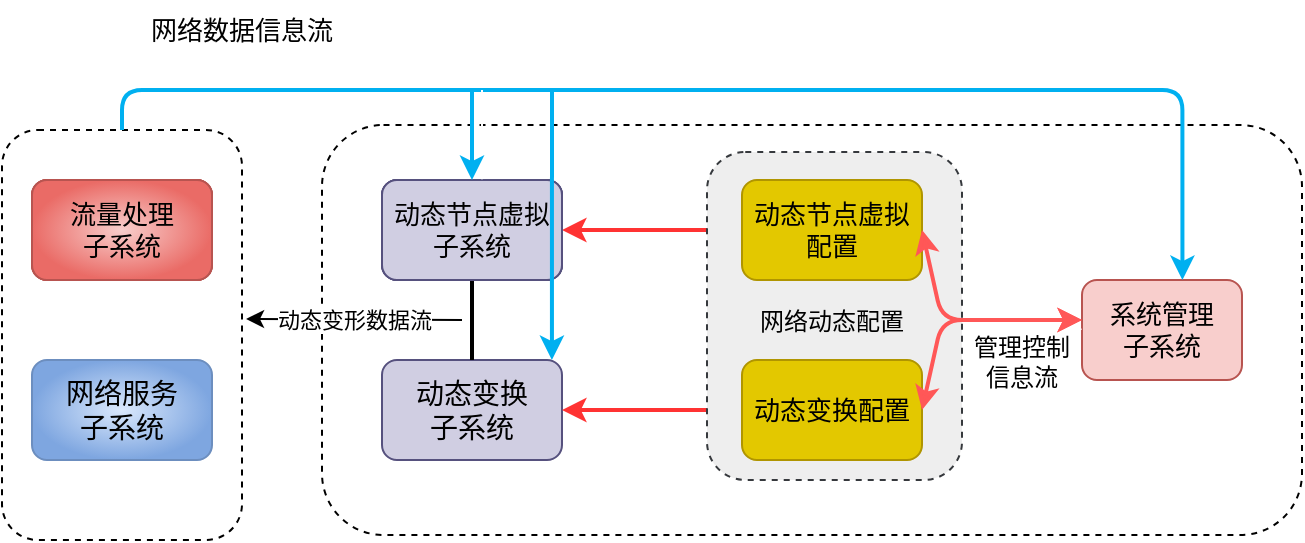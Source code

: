 <mxfile version="20.8.23" type="github">
  <diagram name="第 1 页" id="d8KrIHGw9mfeEf5koZi7">
    <mxGraphModel dx="1430" dy="737" grid="1" gridSize="10" guides="1" tooltips="1" connect="1" arrows="1" fold="1" page="1" pageScale="1" pageWidth="827" pageHeight="1169" math="0" shadow="0">
      <root>
        <mxCell id="0" />
        <mxCell id="1" parent="0" />
        <mxCell id="2jsZ0uLVg3BkoNoTCIlo-11" value="" style="rounded=1;whiteSpace=wrap;html=1;fillColor=none;gradientColor=#E5CCFF;gradientDirection=radial;dashed=1;" vertex="1" parent="1">
          <mxGeometry x="110" y="165" width="120" height="205" as="geometry" />
        </mxCell>
        <mxCell id="2jsZ0uLVg3BkoNoTCIlo-12" value="" style="rounded=1;whiteSpace=wrap;html=1;fillColor=none;gradientColor=#E5CCFF;gradientDirection=radial;dashed=1;fontSize=14;" vertex="1" parent="1">
          <mxGeometry x="270" y="162.5" width="490" height="205" as="geometry" />
        </mxCell>
        <mxCell id="2jsZ0uLVg3BkoNoTCIlo-3" value="流量处理&lt;br style=&quot;font-size: 14px;&quot;&gt;子系统" style="rounded=1;whiteSpace=wrap;html=1;fillColor=#f8cecc;gradientColor=#ea6b66;strokeColor=#b85450;gradientDirection=radial;fontSize=14;" vertex="1" parent="1">
          <mxGeometry x="125" y="190" width="90" height="50" as="geometry" />
        </mxCell>
        <mxCell id="2jsZ0uLVg3BkoNoTCIlo-4" value="网络服务&lt;br style=&quot;font-size: 14px;&quot;&gt;子系统" style="rounded=1;whiteSpace=wrap;html=1;fillColor=#dae8fc;gradientColor=#7ea6e0;strokeColor=#6c8ebf;gradientDirection=radial;fontSize=14;" vertex="1" parent="1">
          <mxGeometry x="125" y="280" width="90" height="50" as="geometry" />
        </mxCell>
        <mxCell id="2jsZ0uLVg3BkoNoTCIlo-5" value="动态节点虚拟子系统" style="rounded=1;whiteSpace=wrap;html=1;fillColor=#d0cee2;strokeColor=#56517e;gradientDirection=radial;fontSize=14;" vertex="1" parent="1">
          <mxGeometry x="300" y="190" width="90" height="50" as="geometry" />
        </mxCell>
        <mxCell id="2jsZ0uLVg3BkoNoTCIlo-6" value="动态变换&lt;br style=&quot;font-size: 14px;&quot;&gt;子系统" style="rounded=1;whiteSpace=wrap;html=1;fillColor=#d0cee2;strokeColor=#56517e;gradientDirection=radial;fontSize=14;" vertex="1" parent="1">
          <mxGeometry x="300" y="280" width="90" height="50" as="geometry" />
        </mxCell>
        <mxCell id="2jsZ0uLVg3BkoNoTCIlo-19" value="" style="edgeStyle=orthogonalEdgeStyle;rounded=1;orthogonalLoop=1;jettySize=auto;html=1;strokeColor=#FF3333;strokeWidth=2;" edge="1" parent="1" source="2jsZ0uLVg3BkoNoTCIlo-7" target="2jsZ0uLVg3BkoNoTCIlo-5">
          <mxGeometry relative="1" as="geometry" />
        </mxCell>
        <mxCell id="2jsZ0uLVg3BkoNoTCIlo-20" value="" style="edgeStyle=orthogonalEdgeStyle;rounded=1;orthogonalLoop=1;jettySize=auto;html=1;strokeColor=#FF3333;strokeWidth=2;" edge="1" parent="1" source="2jsZ0uLVg3BkoNoTCIlo-8" target="2jsZ0uLVg3BkoNoTCIlo-6">
          <mxGeometry relative="1" as="geometry" />
        </mxCell>
        <mxCell id="2jsZ0uLVg3BkoNoTCIlo-22" value="" style="rounded=1;whiteSpace=wrap;html=1;dashed=1;fontSize=14;fillColor=#eeeeee;gradientDirection=radial;strokeColor=#36393d;" vertex="1" parent="1">
          <mxGeometry x="462.5" y="176" width="127.5" height="164" as="geometry" />
        </mxCell>
        <mxCell id="2jsZ0uLVg3BkoNoTCIlo-8" value="动态变换配置" style="rounded=1;whiteSpace=wrap;html=1;fillColor=#e3c800;strokeColor=#B09500;gradientDirection=radial;fontColor=#000000;fontSize=13;" vertex="1" parent="1">
          <mxGeometry x="480" y="280" width="90" height="50" as="geometry" />
        </mxCell>
        <mxCell id="2jsZ0uLVg3BkoNoTCIlo-9" value="系统管理&lt;br style=&quot;font-size: 13px;&quot;&gt;子系统" style="rounded=1;whiteSpace=wrap;html=1;fillColor=#f8cecc;strokeColor=#b85450;gradientDirection=radial;fontSize=13;" vertex="1" parent="1">
          <mxGeometry x="650" y="240" width="80" height="50" as="geometry" />
        </mxCell>
        <mxCell id="2jsZ0uLVg3BkoNoTCIlo-16" value="" style="endArrow=none;html=1;rounded=1;exitX=0.5;exitY=0;exitDx=0;exitDy=0;entryX=0.5;entryY=1;entryDx=0;entryDy=0;strokeWidth=2;" edge="1" parent="1" source="2jsZ0uLVg3BkoNoTCIlo-6" target="2jsZ0uLVg3BkoNoTCIlo-5">
          <mxGeometry width="50" height="50" relative="1" as="geometry">
            <mxPoint x="300" y="290" as="sourcePoint" />
            <mxPoint x="350" y="240" as="targetPoint" />
          </mxGeometry>
        </mxCell>
        <mxCell id="2jsZ0uLVg3BkoNoTCIlo-17" value="" style="endArrow=classic;html=1;rounded=1;entryX=1.017;entryY=0.461;entryDx=0;entryDy=0;entryPerimeter=0;" edge="1" parent="1" target="2jsZ0uLVg3BkoNoTCIlo-11">
          <mxGeometry relative="1" as="geometry">
            <mxPoint x="340" y="260" as="sourcePoint" />
            <mxPoint x="250" y="260" as="targetPoint" />
          </mxGeometry>
        </mxCell>
        <mxCell id="2jsZ0uLVg3BkoNoTCIlo-18" value="动态变形数据流" style="edgeLabel;resizable=0;html=1;align=center;verticalAlign=middle;dashed=1;fillColor=none;gradientColor=#E5CCFF;gradientDirection=radial;" connectable="0" vertex="1" parent="2jsZ0uLVg3BkoNoTCIlo-17">
          <mxGeometry relative="1" as="geometry" />
        </mxCell>
        <mxCell id="2jsZ0uLVg3BkoNoTCIlo-21" value="网络动态配置" style="text;html=1;strokeColor=none;fillColor=none;align=center;verticalAlign=middle;whiteSpace=wrap;rounded=0;fontSize=12;" vertex="1" parent="1">
          <mxGeometry x="480" y="246" width="90" height="30" as="geometry" />
        </mxCell>
        <mxCell id="2jsZ0uLVg3BkoNoTCIlo-7" value="动态节点虚拟配置" style="rounded=1;whiteSpace=wrap;html=1;fillColor=#e3c800;strokeColor=#B09500;gradientDirection=radial;fontColor=#000000;fontSize=13;" vertex="1" parent="1">
          <mxGeometry x="480" y="190" width="90" height="50" as="geometry" />
        </mxCell>
        <mxCell id="2jsZ0uLVg3BkoNoTCIlo-23" value="动态节点虚拟子系统" style="rounded=1;whiteSpace=wrap;html=1;fillColor=#d0cee2;strokeColor=#56517e;gradientDirection=radial;fontSize=14;" vertex="1" parent="1">
          <mxGeometry x="300" y="190" width="90" height="50" as="geometry" />
        </mxCell>
        <mxCell id="2jsZ0uLVg3BkoNoTCIlo-24" value="流量处理&lt;br style=&quot;font-size: 14px;&quot;&gt;子系统" style="rounded=1;whiteSpace=wrap;html=1;fillColor=#f8cecc;gradientColor=#ea6b66;strokeColor=#b85450;gradientDirection=radial;fontSize=14;" vertex="1" parent="1">
          <mxGeometry x="125" y="190" width="90" height="50" as="geometry" />
        </mxCell>
        <mxCell id="2jsZ0uLVg3BkoNoTCIlo-25" value="动态节点虚拟子系统" style="rounded=1;whiteSpace=wrap;html=1;fillColor=#d0cee2;strokeColor=#56517e;gradientDirection=radial;fontSize=13;" vertex="1" parent="1">
          <mxGeometry x="300" y="190" width="90" height="50" as="geometry" />
        </mxCell>
        <mxCell id="2jsZ0uLVg3BkoNoTCIlo-26" value="流量处理&lt;br style=&quot;font-size: 13px;&quot;&gt;子系统" style="rounded=1;whiteSpace=wrap;html=1;fillColor=#f8cecc;gradientColor=#ea6b66;strokeColor=#b85450;gradientDirection=radial;fontSize=13;" vertex="1" parent="1">
          <mxGeometry x="125" y="190" width="90" height="50" as="geometry" />
        </mxCell>
        <mxCell id="2jsZ0uLVg3BkoNoTCIlo-27" value="网络数据信息流" style="text;html=1;strokeColor=none;fillColor=none;align=center;verticalAlign=middle;whiteSpace=wrap;rounded=0;fontSize=13;" vertex="1" parent="1">
          <mxGeometry x="180" y="100" width="100" height="30" as="geometry" />
        </mxCell>
        <mxCell id="2jsZ0uLVg3BkoNoTCIlo-31" value="" style="edgeStyle=orthogonalEdgeStyle;rounded=1;orthogonalLoop=1;jettySize=auto;html=1;strokeColor=#00b0f0;fontSize=13;entryX=0.878;entryY=0.378;entryDx=0;entryDy=0;exitX=0.5;exitY=0;exitDx=0;exitDy=0;entryPerimeter=0;strokeWidth=2;" edge="1" parent="1" source="2jsZ0uLVg3BkoNoTCIlo-11" target="2jsZ0uLVg3BkoNoTCIlo-12">
          <mxGeometry relative="1" as="geometry">
            <mxPoint x="414" y="145" as="sourcePoint" />
            <mxPoint x="334" y="190" as="targetPoint" />
            <Array as="points">
              <mxPoint x="170" y="145" />
              <mxPoint x="700" y="145" />
            </Array>
          </mxGeometry>
        </mxCell>
        <mxCell id="2jsZ0uLVg3BkoNoTCIlo-32" value="" style="endArrow=classic;html=1;rounded=1;strokeColor=#ffffff;fontSize=13;" edge="1" parent="1">
          <mxGeometry width="50" height="50" relative="1" as="geometry">
            <mxPoint x="350" y="145" as="sourcePoint" />
            <mxPoint x="350" y="190" as="targetPoint" />
          </mxGeometry>
        </mxCell>
        <mxCell id="2jsZ0uLVg3BkoNoTCIlo-33" value="" style="endArrow=classic;html=1;rounded=1;strokeColor=#00b0f0;fontSize=13;entryX=0.944;entryY=0;entryDx=0;entryDy=0;entryPerimeter=0;fillColor=#cce5ff;strokeWidth=2;" edge="1" parent="1" target="2jsZ0uLVg3BkoNoTCIlo-6">
          <mxGeometry width="50" height="50" relative="1" as="geometry">
            <mxPoint x="385" y="146" as="sourcePoint" />
            <mxPoint x="385" y="276.0" as="targetPoint" />
          </mxGeometry>
        </mxCell>
        <mxCell id="2jsZ0uLVg3BkoNoTCIlo-34" value="" style="endArrow=classic;startArrow=classic;html=1;rounded=1;strokeColor=#ffffff;fontSize=13;entryX=0;entryY=0.5;entryDx=0;entryDy=0;exitX=1;exitY=0.25;exitDx=0;exitDy=0;" edge="1" parent="1" source="2jsZ0uLVg3BkoNoTCIlo-22" target="2jsZ0uLVg3BkoNoTCIlo-9">
          <mxGeometry width="50" height="50" relative="1" as="geometry">
            <mxPoint x="630" y="300" as="sourcePoint" />
            <mxPoint x="680" y="250" as="targetPoint" />
          </mxGeometry>
        </mxCell>
        <mxCell id="2jsZ0uLVg3BkoNoTCIlo-35" value="" style="endArrow=classic;startArrow=classic;html=1;rounded=1;strokeColor=#ff5757;fontSize=13;exitX=1;exitY=0.5;exitDx=0;exitDy=0;fillColor=#dae8fc;strokeWidth=2;" edge="1" parent="1" source="2jsZ0uLVg3BkoNoTCIlo-8">
          <mxGeometry width="50" height="50" relative="1" as="geometry">
            <mxPoint x="600" y="310" as="sourcePoint" />
            <mxPoint x="650" y="260" as="targetPoint" />
            <Array as="points">
              <mxPoint x="580" y="260" />
            </Array>
          </mxGeometry>
        </mxCell>
        <mxCell id="2jsZ0uLVg3BkoNoTCIlo-36" value="" style="endArrow=classic;startArrow=classic;html=1;rounded=1;strokeColor=#ff5757;fontSize=13;exitX=1;exitY=0.5;exitDx=0;exitDy=0;fillColor=#dae8fc;strokeWidth=2;" edge="1" parent="1" source="2jsZ0uLVg3BkoNoTCIlo-7">
          <mxGeometry width="50" height="50" relative="1" as="geometry">
            <mxPoint x="580" y="315" as="sourcePoint" />
            <mxPoint x="650" y="260" as="targetPoint" />
            <Array as="points">
              <mxPoint x="580" y="260" />
            </Array>
          </mxGeometry>
        </mxCell>
        <mxCell id="2jsZ0uLVg3BkoNoTCIlo-38" value="管理控制&lt;br&gt;信息流" style="text;html=1;strokeColor=none;fillColor=none;align=center;verticalAlign=middle;whiteSpace=wrap;rounded=0;fontSize=12;" vertex="1" parent="1">
          <mxGeometry x="590" y="266" width="60" height="30" as="geometry" />
        </mxCell>
        <mxCell id="2jsZ0uLVg3BkoNoTCIlo-39" value="" style="endArrow=classic;html=1;rounded=1;strokeColor=#00b0f0;fontSize=13;entryX=0.5;entryY=0;entryDx=0;entryDy=0;fillColor=#cce5ff;strokeWidth=2;" edge="1" parent="1" target="2jsZ0uLVg3BkoNoTCIlo-25">
          <mxGeometry width="50" height="50" relative="1" as="geometry">
            <mxPoint x="345" y="146" as="sourcePoint" />
            <mxPoint x="345" y="186.0" as="targetPoint" />
          </mxGeometry>
        </mxCell>
      </root>
    </mxGraphModel>
  </diagram>
</mxfile>
